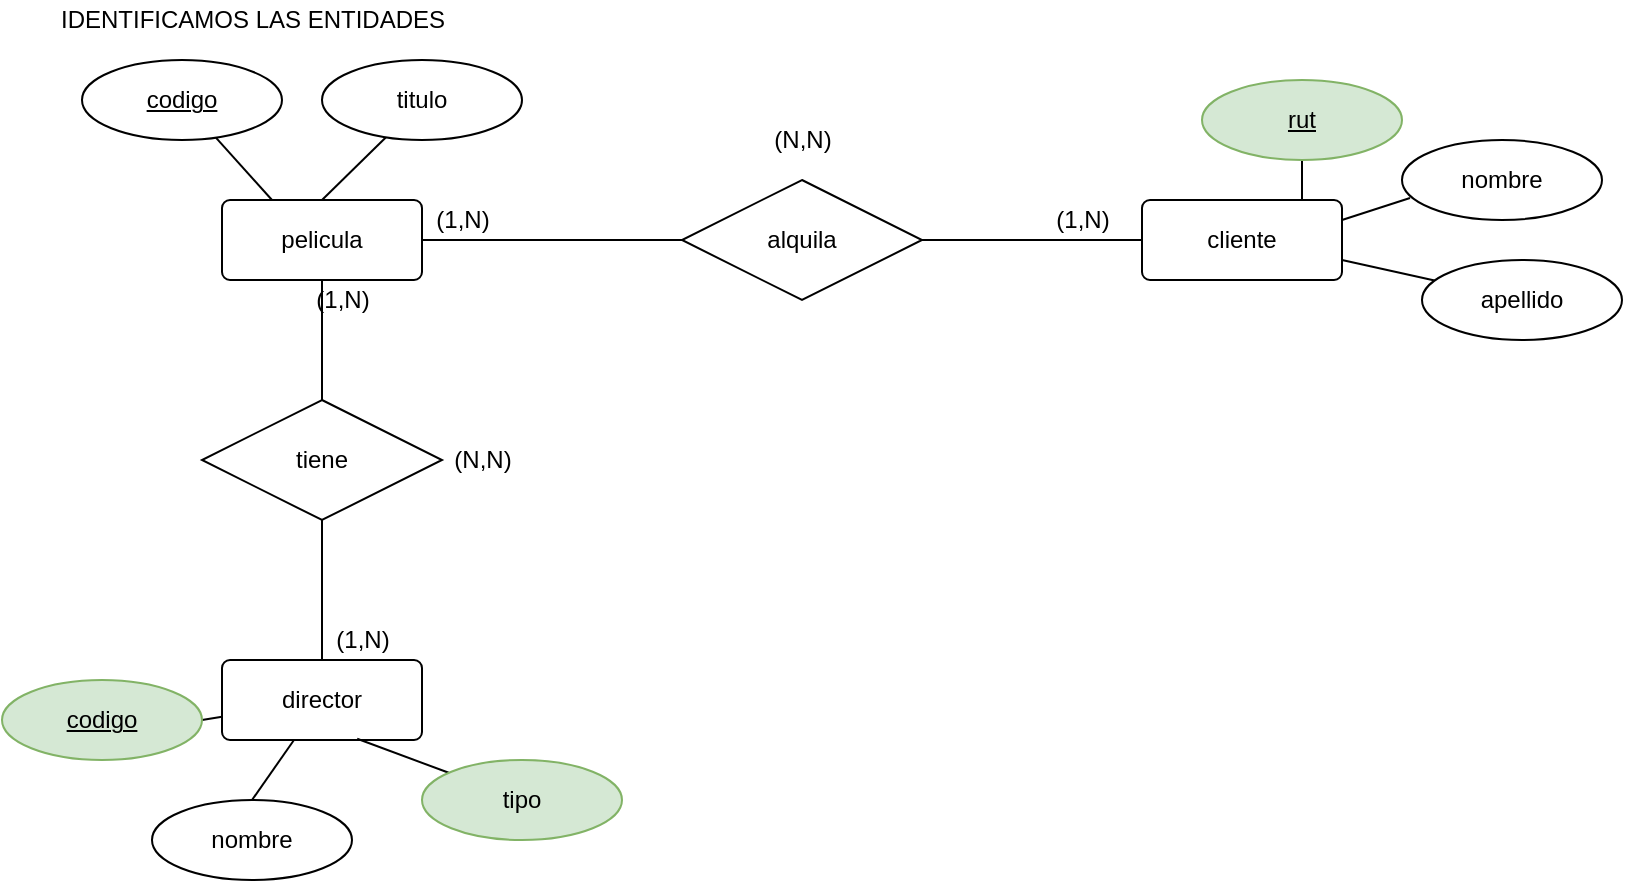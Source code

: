 <mxfile version="17.1.2" type="github" pages="2">
  <diagram id="R2lEEEUBdFMjLlhIrx00" name="modelo_conceptual">
    <mxGraphModel dx="1038" dy="571" grid="1" gridSize="10" guides="1" tooltips="1" connect="1" arrows="1" fold="1" page="1" pageScale="1" pageWidth="850" pageHeight="1100" math="0" shadow="0" extFonts="Permanent Marker^https://fonts.googleapis.com/css?family=Permanent+Marker">
      <root>
        <mxCell id="0" />
        <mxCell id="1" parent="0" />
        <mxCell id="bIqCgflmKZWKociStXAB-1" value="IDENTIFICAMOS LAS ENTIDADES" style="text;html=1;align=center;verticalAlign=middle;resizable=0;points=[];autosize=1;strokeColor=none;fillColor=none;" vertex="1" parent="1">
          <mxGeometry x="30" y="30" width="210" height="20" as="geometry" />
        </mxCell>
        <mxCell id="bIqCgflmKZWKociStXAB-18" style="edgeStyle=orthogonalEdgeStyle;rounded=0;orthogonalLoop=1;jettySize=auto;html=1;exitX=1;exitY=0.5;exitDx=0;exitDy=0;entryX=0;entryY=0.5;entryDx=0;entryDy=0;endArrow=none;endFill=0;" edge="1" parent="1" source="bIqCgflmKZWKociStXAB-2" target="bIqCgflmKZWKociStXAB-6">
          <mxGeometry relative="1" as="geometry" />
        </mxCell>
        <mxCell id="bIqCgflmKZWKociStXAB-20" style="edgeStyle=orthogonalEdgeStyle;rounded=0;orthogonalLoop=1;jettySize=auto;html=1;exitX=0.5;exitY=1;exitDx=0;exitDy=0;endArrow=none;endFill=0;" edge="1" parent="1" source="bIqCgflmKZWKociStXAB-2" target="bIqCgflmKZWKociStXAB-17">
          <mxGeometry relative="1" as="geometry" />
        </mxCell>
        <mxCell id="bIqCgflmKZWKociStXAB-25" style="edgeStyle=none;rounded=0;orthogonalLoop=1;jettySize=auto;html=1;exitX=0.25;exitY=0;exitDx=0;exitDy=0;endArrow=none;endFill=0;" edge="1" parent="1" source="bIqCgflmKZWKociStXAB-2" target="bIqCgflmKZWKociStXAB-11">
          <mxGeometry relative="1" as="geometry" />
        </mxCell>
        <mxCell id="bIqCgflmKZWKociStXAB-26" style="edgeStyle=none;rounded=0;orthogonalLoop=1;jettySize=auto;html=1;exitX=0.5;exitY=0;exitDx=0;exitDy=0;entryX=0.32;entryY=0.965;entryDx=0;entryDy=0;entryPerimeter=0;endArrow=none;endFill=0;" edge="1" parent="1" source="bIqCgflmKZWKociStXAB-2" target="bIqCgflmKZWKociStXAB-12">
          <mxGeometry relative="1" as="geometry" />
        </mxCell>
        <mxCell id="bIqCgflmKZWKociStXAB-2" value="pelicula" style="rounded=1;arcSize=10;whiteSpace=wrap;html=1;align=center;" vertex="1" parent="1">
          <mxGeometry x="120" y="130" width="100" height="40" as="geometry" />
        </mxCell>
        <mxCell id="bIqCgflmKZWKociStXAB-3" value="director" style="rounded=1;arcSize=10;whiteSpace=wrap;html=1;align=center;" vertex="1" parent="1">
          <mxGeometry x="120" y="360" width="100" height="40" as="geometry" />
        </mxCell>
        <mxCell id="bIqCgflmKZWKociStXAB-22" style="edgeStyle=orthogonalEdgeStyle;rounded=0;orthogonalLoop=1;jettySize=auto;html=1;exitX=0.75;exitY=0;exitDx=0;exitDy=0;entryX=0.5;entryY=1;entryDx=0;entryDy=0;endArrow=none;endFill=0;" edge="1" parent="1" source="bIqCgflmKZWKociStXAB-4" target="bIqCgflmKZWKociStXAB-10">
          <mxGeometry relative="1" as="geometry" />
        </mxCell>
        <mxCell id="bIqCgflmKZWKociStXAB-23" style="rounded=0;orthogonalLoop=1;jettySize=auto;html=1;exitX=1;exitY=0.25;exitDx=0;exitDy=0;entryX=0.04;entryY=0.725;entryDx=0;entryDy=0;entryPerimeter=0;endArrow=none;endFill=0;" edge="1" parent="1" source="bIqCgflmKZWKociStXAB-4" target="bIqCgflmKZWKociStXAB-7">
          <mxGeometry relative="1" as="geometry" />
        </mxCell>
        <mxCell id="bIqCgflmKZWKociStXAB-24" style="edgeStyle=none;rounded=0;orthogonalLoop=1;jettySize=auto;html=1;exitX=1;exitY=0.75;exitDx=0;exitDy=0;endArrow=none;endFill=0;" edge="1" parent="1" source="bIqCgflmKZWKociStXAB-4" target="bIqCgflmKZWKociStXAB-8">
          <mxGeometry relative="1" as="geometry" />
        </mxCell>
        <mxCell id="bIqCgflmKZWKociStXAB-4" value="cliente" style="rounded=1;arcSize=10;whiteSpace=wrap;html=1;align=center;" vertex="1" parent="1">
          <mxGeometry x="580" y="130" width="100" height="40" as="geometry" />
        </mxCell>
        <mxCell id="bIqCgflmKZWKociStXAB-19" style="edgeStyle=orthogonalEdgeStyle;rounded=0;orthogonalLoop=1;jettySize=auto;html=1;exitX=1;exitY=0.5;exitDx=0;exitDy=0;endArrow=none;endFill=0;" edge="1" parent="1" source="bIqCgflmKZWKociStXAB-6" target="bIqCgflmKZWKociStXAB-4">
          <mxGeometry relative="1" as="geometry" />
        </mxCell>
        <mxCell id="bIqCgflmKZWKociStXAB-6" value="alquila" style="shape=rhombus;perimeter=rhombusPerimeter;whiteSpace=wrap;html=1;align=center;" vertex="1" parent="1">
          <mxGeometry x="350" y="120" width="120" height="60" as="geometry" />
        </mxCell>
        <mxCell id="bIqCgflmKZWKociStXAB-7" value="nombre" style="ellipse;whiteSpace=wrap;html=1;align=center;" vertex="1" parent="1">
          <mxGeometry x="710" y="100" width="100" height="40" as="geometry" />
        </mxCell>
        <mxCell id="bIqCgflmKZWKociStXAB-8" value="apellido" style="ellipse;whiteSpace=wrap;html=1;align=center;" vertex="1" parent="1">
          <mxGeometry x="720" y="160" width="100" height="40" as="geometry" />
        </mxCell>
        <mxCell id="bIqCgflmKZWKociStXAB-10" value="rut" style="ellipse;whiteSpace=wrap;html=1;align=center;fontStyle=4;fillColor=#d5e8d4;strokeColor=#82b366;" vertex="1" parent="1">
          <mxGeometry x="610" y="70" width="100" height="40" as="geometry" />
        </mxCell>
        <mxCell id="bIqCgflmKZWKociStXAB-11" value="codigo" style="ellipse;whiteSpace=wrap;html=1;align=center;fontStyle=4;" vertex="1" parent="1">
          <mxGeometry x="50" y="60" width="100" height="40" as="geometry" />
        </mxCell>
        <mxCell id="bIqCgflmKZWKociStXAB-12" value="titulo" style="ellipse;whiteSpace=wrap;html=1;align=center;" vertex="1" parent="1">
          <mxGeometry x="170" y="60" width="100" height="40" as="geometry" />
        </mxCell>
        <mxCell id="bIqCgflmKZWKociStXAB-33" style="edgeStyle=none;rounded=0;orthogonalLoop=1;jettySize=auto;html=1;exitX=0.5;exitY=0;exitDx=0;exitDy=0;endArrow=none;endFill=0;" edge="1" parent="1" source="bIqCgflmKZWKociStXAB-13" target="bIqCgflmKZWKociStXAB-3">
          <mxGeometry relative="1" as="geometry" />
        </mxCell>
        <mxCell id="bIqCgflmKZWKociStXAB-13" value="nombre" style="ellipse;whiteSpace=wrap;html=1;align=center;" vertex="1" parent="1">
          <mxGeometry x="85" y="430" width="100" height="40" as="geometry" />
        </mxCell>
        <mxCell id="bIqCgflmKZWKociStXAB-34" style="edgeStyle=none;rounded=0;orthogonalLoop=1;jettySize=auto;html=1;entryX=0.676;entryY=0.985;entryDx=0;entryDy=0;entryPerimeter=0;endArrow=none;endFill=0;" edge="1" parent="1" source="bIqCgflmKZWKociStXAB-15" target="bIqCgflmKZWKociStXAB-3">
          <mxGeometry relative="1" as="geometry" />
        </mxCell>
        <mxCell id="bIqCgflmKZWKociStXAB-15" value="tipo" style="ellipse;whiteSpace=wrap;html=1;align=center;fillColor=#d5e8d4;strokeColor=#82b366;" vertex="1" parent="1">
          <mxGeometry x="220" y="410" width="100" height="40" as="geometry" />
        </mxCell>
        <mxCell id="bIqCgflmKZWKociStXAB-35" style="edgeStyle=none;rounded=0;orthogonalLoop=1;jettySize=auto;html=1;exitX=1;exitY=0.5;exitDx=0;exitDy=0;endArrow=none;endFill=0;" edge="1" parent="1" source="bIqCgflmKZWKociStXAB-16" target="bIqCgflmKZWKociStXAB-3">
          <mxGeometry relative="1" as="geometry" />
        </mxCell>
        <mxCell id="bIqCgflmKZWKociStXAB-16" value="codigo" style="ellipse;whiteSpace=wrap;html=1;align=center;fontStyle=4;fillColor=#d5e8d4;strokeColor=#82b366;" vertex="1" parent="1">
          <mxGeometry x="10" y="370" width="100" height="40" as="geometry" />
        </mxCell>
        <mxCell id="bIqCgflmKZWKociStXAB-21" style="edgeStyle=orthogonalEdgeStyle;rounded=0;orthogonalLoop=1;jettySize=auto;html=1;exitX=0.5;exitY=1;exitDx=0;exitDy=0;entryX=0.5;entryY=0;entryDx=0;entryDy=0;endArrow=none;endFill=0;" edge="1" parent="1" source="bIqCgflmKZWKociStXAB-17" target="bIqCgflmKZWKociStXAB-3">
          <mxGeometry relative="1" as="geometry" />
        </mxCell>
        <mxCell id="bIqCgflmKZWKociStXAB-17" value="tiene" style="shape=rhombus;perimeter=rhombusPerimeter;whiteSpace=wrap;html=1;align=center;" vertex="1" parent="1">
          <mxGeometry x="110" y="230" width="120" height="60" as="geometry" />
        </mxCell>
        <mxCell id="bIqCgflmKZWKociStXAB-27" value="(1,N)" style="text;html=1;align=center;verticalAlign=middle;resizable=0;points=[];autosize=1;strokeColor=none;fillColor=none;" vertex="1" parent="1">
          <mxGeometry x="220" y="130" width="40" height="20" as="geometry" />
        </mxCell>
        <mxCell id="bIqCgflmKZWKociStXAB-28" value="(1,N)" style="text;html=1;align=center;verticalAlign=middle;resizable=0;points=[];autosize=1;strokeColor=none;fillColor=none;" vertex="1" parent="1">
          <mxGeometry x="530" y="130" width="40" height="20" as="geometry" />
        </mxCell>
        <mxCell id="bIqCgflmKZWKociStXAB-29" value="(N,N)" style="text;html=1;align=center;verticalAlign=middle;resizable=0;points=[];autosize=1;strokeColor=none;fillColor=none;" vertex="1" parent="1">
          <mxGeometry x="390" y="90" width="40" height="20" as="geometry" />
        </mxCell>
        <mxCell id="bIqCgflmKZWKociStXAB-30" value="(1,N)" style="text;html=1;align=center;verticalAlign=middle;resizable=0;points=[];autosize=1;strokeColor=none;fillColor=none;" vertex="1" parent="1">
          <mxGeometry x="160" y="170" width="40" height="20" as="geometry" />
        </mxCell>
        <mxCell id="bIqCgflmKZWKociStXAB-31" value="(1,N)" style="text;html=1;align=center;verticalAlign=middle;resizable=0;points=[];autosize=1;strokeColor=none;fillColor=none;" vertex="1" parent="1">
          <mxGeometry x="170" y="340" width="40" height="20" as="geometry" />
        </mxCell>
        <mxCell id="bIqCgflmKZWKociStXAB-32" value="(N,N)" style="text;html=1;align=center;verticalAlign=middle;resizable=0;points=[];autosize=1;strokeColor=none;fillColor=none;" vertex="1" parent="1">
          <mxGeometry x="230" y="250" width="40" height="20" as="geometry" />
        </mxCell>
      </root>
    </mxGraphModel>
  </diagram>
  <diagram id="vWOu0EK1ln1OtNl61qGr" name="Formas Normales">
    <mxGraphModel dx="1038" dy="571" grid="1" gridSize="10" guides="1" tooltips="1" connect="1" arrows="1" fold="1" page="1" pageScale="1" pageWidth="827" pageHeight="1169" math="0" shadow="0">
      <root>
        <mxCell id="qJ6Q8f8aIQQcrJBm6q3Y-0" />
        <mxCell id="qJ6Q8f8aIQQcrJBm6q3Y-1" parent="qJ6Q8f8aIQQcrJBm6q3Y-0" />
        <mxCell id="lsqTmW4je_5kyuLsL4_f-0" value="&lt;font color=&quot;#ff3333&quot;&gt;Convertimos a 1 FN&lt;/font&gt;" style="text;html=1;align=center;verticalAlign=middle;resizable=0;points=[];autosize=1;strokeColor=none;fillColor=none;" vertex="1" parent="qJ6Q8f8aIQQcrJBm6q3Y-1">
          <mxGeometry x="20" y="30" width="120" height="20" as="geometry" />
        </mxCell>
        <mxCell id="lsqTmW4je_5kyuLsL4_f-1" value="-cada campo debe ser dato atomico" style="text;html=1;align=center;verticalAlign=middle;resizable=0;points=[];autosize=1;strokeColor=none;fillColor=none;" vertex="1" parent="qJ6Q8f8aIQQcrJBm6q3Y-1">
          <mxGeometry x="20" y="50" width="210" height="20" as="geometry" />
        </mxCell>
        <mxCell id="lsqTmW4je_5kyuLsL4_f-3" value="-no puede haber grupos repetitivos" style="text;html=1;align=center;verticalAlign=middle;resizable=0;points=[];autosize=1;strokeColor=none;fillColor=none;" vertex="1" parent="qJ6Q8f8aIQQcrJBm6q3Y-1">
          <mxGeometry x="30" y="70" width="200" height="20" as="geometry" />
        </mxCell>
        <mxCell id="lsqTmW4je_5kyuLsL4_f-5" value="pelicula" style="swimlane;fontStyle=0;childLayout=stackLayout;horizontal=1;startSize=26;horizontalStack=0;resizeParent=1;resizeParentMax=0;resizeLast=0;collapsible=1;marginBottom=0;align=center;fontSize=14;" vertex="1" parent="qJ6Q8f8aIQQcrJBm6q3Y-1">
          <mxGeometry x="50" y="910" width="160" height="116" as="geometry" />
        </mxCell>
        <mxCell id="lsqTmW4je_5kyuLsL4_f-6" value="codigo [PK]" style="text;strokeColor=none;fillColor=none;spacingLeft=4;spacingRight=4;overflow=hidden;rotatable=0;points=[[0,0.5],[1,0.5]];portConstraint=eastwest;fontSize=12;" vertex="1" parent="lsqTmW4je_5kyuLsL4_f-5">
          <mxGeometry y="26" width="160" height="30" as="geometry" />
        </mxCell>
        <mxCell id="lsqTmW4je_5kyuLsL4_f-7" value="titulo" style="text;strokeColor=none;fillColor=none;spacingLeft=4;spacingRight=4;overflow=hidden;rotatable=0;points=[[0,0.5],[1,0.5]];portConstraint=eastwest;fontSize=12;" vertex="1" parent="lsqTmW4je_5kyuLsL4_f-5">
          <mxGeometry y="56" width="160" height="30" as="geometry" />
        </mxCell>
        <mxCell id="5nY5JlXyZEp_Siug5gYf-34" value="año" style="text;strokeColor=none;fillColor=none;spacingLeft=4;spacingRight=4;overflow=hidden;rotatable=0;points=[[0,0.5],[1,0.5]];portConstraint=eastwest;fontSize=12;" vertex="1" parent="lsqTmW4je_5kyuLsL4_f-5">
          <mxGeometry y="86" width="160" height="30" as="geometry" />
        </mxCell>
        <mxCell id="BXTQf5H6NHp6_y1bCpDN-8" style="edgeStyle=none;rounded=0;orthogonalLoop=1;jettySize=auto;html=1;exitX=0.5;exitY=0;exitDx=0;exitDy=0;entryX=0.5;entryY=1;entryDx=0;entryDy=0;endArrow=none;endFill=0;" edge="1" parent="qJ6Q8f8aIQQcrJBm6q3Y-1" source="BXTQf5H6NHp6_y1bCpDN-0" target="BXTQf5H6NHp6_y1bCpDN-5">
          <mxGeometry relative="1" as="geometry" />
        </mxCell>
        <mxCell id="BXTQf5H6NHp6_y1bCpDN-0" value="director" style="swimlane;fontStyle=0;childLayout=stackLayout;horizontal=1;startSize=26;horizontalStack=0;resizeParent=1;resizeParentMax=0;resizeLast=0;collapsible=1;marginBottom=0;align=center;fontSize=14;" vertex="1" parent="qJ6Q8f8aIQQcrJBm6q3Y-1">
          <mxGeometry x="49" y="1270" width="160" height="146" as="geometry" />
        </mxCell>
        <mxCell id="BXTQf5H6NHp6_y1bCpDN-1" value="id [PK]" style="text;strokeColor=none;fillColor=none;spacingLeft=4;spacingRight=4;overflow=hidden;rotatable=0;points=[[0,0.5],[1,0.5]];portConstraint=eastwest;fontSize=12;" vertex="1" parent="BXTQf5H6NHp6_y1bCpDN-0">
          <mxGeometry y="26" width="160" height="30" as="geometry" />
        </mxCell>
        <mxCell id="BXTQf5H6NHp6_y1bCpDN-2" value="nombre" style="text;strokeColor=none;fillColor=none;spacingLeft=4;spacingRight=4;overflow=hidden;rotatable=0;points=[[0,0.5],[1,0.5]];portConstraint=eastwest;fontSize=12;" vertex="1" parent="BXTQf5H6NHp6_y1bCpDN-0">
          <mxGeometry y="56" width="160" height="30" as="geometry" />
        </mxCell>
        <mxCell id="BXTQf5H6NHp6_y1bCpDN-3" value="apellido" style="text;strokeColor=none;fillColor=none;spacingLeft=4;spacingRight=4;overflow=hidden;rotatable=0;points=[[0,0.5],[1,0.5]];portConstraint=eastwest;fontSize=12;" vertex="1" parent="BXTQf5H6NHp6_y1bCpDN-0">
          <mxGeometry y="86" width="160" height="30" as="geometry" />
        </mxCell>
        <mxCell id="BXTQf5H6NHp6_y1bCpDN-4" value="tipo" style="text;strokeColor=none;fillColor=none;spacingLeft=4;spacingRight=4;overflow=hidden;rotatable=0;points=[[0,0.5],[1,0.5]];portConstraint=eastwest;fontSize=12;" vertex="1" parent="BXTQf5H6NHp6_y1bCpDN-0">
          <mxGeometry y="116" width="160" height="30" as="geometry" />
        </mxCell>
        <mxCell id="BXTQf5H6NHp6_y1bCpDN-9" style="edgeStyle=none;rounded=0;orthogonalLoop=1;jettySize=auto;html=1;exitX=0.5;exitY=0;exitDx=0;exitDy=0;endArrow=none;endFill=0;" edge="1" parent="qJ6Q8f8aIQQcrJBm6q3Y-1" source="BXTQf5H6NHp6_y1bCpDN-5" target="lsqTmW4je_5kyuLsL4_f-5">
          <mxGeometry relative="1" as="geometry" />
        </mxCell>
        <mxCell id="BXTQf5H6NHp6_y1bCpDN-5" value="director_pelicula" style="swimlane;fontStyle=0;childLayout=stackLayout;horizontal=1;startSize=26;horizontalStack=0;resizeParent=1;resizeParentMax=0;resizeLast=0;collapsible=1;marginBottom=0;align=center;fontSize=14;" vertex="1" parent="qJ6Q8f8aIQQcrJBm6q3Y-1">
          <mxGeometry x="49" y="1113" width="160" height="86" as="geometry" />
        </mxCell>
        <mxCell id="BXTQf5H6NHp6_y1bCpDN-6" value="codigo_pelicula [FK]" style="text;strokeColor=none;fillColor=none;spacingLeft=4;spacingRight=4;overflow=hidden;rotatable=0;points=[[0,0.5],[1,0.5]];portConstraint=eastwest;fontSize=12;" vertex="1" parent="BXTQf5H6NHp6_y1bCpDN-5">
          <mxGeometry y="26" width="160" height="30" as="geometry" />
        </mxCell>
        <mxCell id="BXTQf5H6NHp6_y1bCpDN-7" value="id_director [FK]" style="text;strokeColor=none;fillColor=none;spacingLeft=4;spacingRight=4;overflow=hidden;rotatable=0;points=[[0,0.5],[1,0.5]];portConstraint=eastwest;fontSize=12;" vertex="1" parent="BXTQf5H6NHp6_y1bCpDN-5">
          <mxGeometry y="56" width="160" height="30" as="geometry" />
        </mxCell>
        <mxCell id="em_-xj3g93PJMIYOreDj-0" value="cliente" style="swimlane;fontStyle=0;childLayout=stackLayout;horizontal=1;startSize=26;horizontalStack=0;resizeParent=1;resizeParentMax=0;resizeLast=0;collapsible=1;marginBottom=0;align=center;fontSize=14;" vertex="1" parent="qJ6Q8f8aIQQcrJBm6q3Y-1">
          <mxGeometry x="620" y="885" width="160" height="146" as="geometry" />
        </mxCell>
        <mxCell id="em_-xj3g93PJMIYOreDj-1" value="id [PK]" style="text;strokeColor=none;fillColor=none;spacingLeft=4;spacingRight=4;overflow=hidden;rotatable=0;points=[[0,0.5],[1,0.5]];portConstraint=eastwest;fontSize=12;" vertex="1" parent="em_-xj3g93PJMIYOreDj-0">
          <mxGeometry y="26" width="160" height="30" as="geometry" />
        </mxCell>
        <mxCell id="em_-xj3g93PJMIYOreDj-2" value="nombre" style="text;strokeColor=none;fillColor=none;spacingLeft=4;spacingRight=4;overflow=hidden;rotatable=0;points=[[0,0.5],[1,0.5]];portConstraint=eastwest;fontSize=12;" vertex="1" parent="em_-xj3g93PJMIYOreDj-0">
          <mxGeometry y="56" width="160" height="30" as="geometry" />
        </mxCell>
        <mxCell id="em_-xj3g93PJMIYOreDj-3" value="ap_paterno" style="text;strokeColor=none;fillColor=none;spacingLeft=4;spacingRight=4;overflow=hidden;rotatable=0;points=[[0,0.5],[1,0.5]];portConstraint=eastwest;fontSize=12;" vertex="1" parent="em_-xj3g93PJMIYOreDj-0">
          <mxGeometry y="86" width="160" height="30" as="geometry" />
        </mxCell>
        <mxCell id="em_-xj3g93PJMIYOreDj-4" value="ap_materno" style="text;strokeColor=none;fillColor=none;spacingLeft=4;spacingRight=4;overflow=hidden;rotatable=0;points=[[0,0.5],[1,0.5]];portConstraint=eastwest;fontSize=12;" vertex="1" parent="em_-xj3g93PJMIYOreDj-0">
          <mxGeometry y="116" width="160" height="30" as="geometry" />
        </mxCell>
        <mxCell id="em_-xj3g93PJMIYOreDj-5" value="pelicula_cliente" style="swimlane;fontStyle=0;childLayout=stackLayout;horizontal=1;startSize=26;horizontalStack=0;resizeParent=1;resizeParentMax=0;resizeLast=0;collapsible=1;marginBottom=0;align=center;fontSize=14;" vertex="1" parent="qJ6Q8f8aIQQcrJBm6q3Y-1">
          <mxGeometry x="334" y="890" width="160" height="176" as="geometry" />
        </mxCell>
        <mxCell id="em_-xj3g93PJMIYOreDj-6" value="codigo_pelicula [FK]" style="text;strokeColor=none;fillColor=none;spacingLeft=4;spacingRight=4;overflow=hidden;rotatable=0;points=[[0,0.5],[1,0.5]];portConstraint=eastwest;fontSize=12;" vertex="1" parent="em_-xj3g93PJMIYOreDj-5">
          <mxGeometry y="26" width="160" height="30" as="geometry" />
        </mxCell>
        <mxCell id="em_-xj3g93PJMIYOreDj-7" value="id_cliente [FK]" style="text;strokeColor=none;fillColor=none;spacingLeft=4;spacingRight=4;overflow=hidden;rotatable=0;points=[[0,0.5],[1,0.5]];portConstraint=eastwest;fontSize=12;" vertex="1" parent="em_-xj3g93PJMIYOreDj-5">
          <mxGeometry y="56" width="160" height="30" as="geometry" />
        </mxCell>
        <mxCell id="5nY5JlXyZEp_Siug5gYf-35" value="fecha_alquiler" style="text;strokeColor=none;fillColor=none;spacingLeft=4;spacingRight=4;overflow=hidden;rotatable=0;points=[[0,0.5],[1,0.5]];portConstraint=eastwest;fontSize=12;" vertex="1" parent="em_-xj3g93PJMIYOreDj-5">
          <mxGeometry y="86" width="160" height="30" as="geometry" />
        </mxCell>
        <mxCell id="5nY5JlXyZEp_Siug5gYf-6" value="fecha_alquiler" style="text;strokeColor=none;fillColor=none;spacingLeft=4;spacingRight=4;overflow=hidden;rotatable=0;points=[[0,0.5],[1,0.5]];portConstraint=eastwest;fontSize=12;" vertex="1" parent="em_-xj3g93PJMIYOreDj-5">
          <mxGeometry y="116" width="160" height="30" as="geometry" />
        </mxCell>
        <mxCell id="5nY5JlXyZEp_Siug5gYf-8" value="fecha_devolucion" style="text;strokeColor=none;fillColor=none;spacingLeft=4;spacingRight=4;overflow=hidden;rotatable=0;points=[[0,0.5],[1,0.5]];portConstraint=eastwest;fontSize=12;" vertex="1" parent="em_-xj3g93PJMIYOreDj-5">
          <mxGeometry y="146" width="160" height="30" as="geometry" />
        </mxCell>
        <mxCell id="5nY5JlXyZEp_Siug5gYf-9" style="edgeStyle=none;rounded=0;orthogonalLoop=1;jettySize=auto;html=1;endArrow=none;endFill=0;" edge="1" parent="qJ6Q8f8aIQQcrJBm6q3Y-1" source="lsqTmW4je_5kyuLsL4_f-5" target="em_-xj3g93PJMIYOreDj-5">
          <mxGeometry relative="1" as="geometry" />
        </mxCell>
        <mxCell id="5nY5JlXyZEp_Siug5gYf-10" style="edgeStyle=none;rounded=0;orthogonalLoop=1;jettySize=auto;html=1;exitX=1;exitY=0.5;exitDx=0;exitDy=0;endArrow=none;endFill=0;" edge="1" parent="qJ6Q8f8aIQQcrJBm6q3Y-1" source="em_-xj3g93PJMIYOreDj-7" target="em_-xj3g93PJMIYOreDj-0">
          <mxGeometry relative="1" as="geometry">
            <mxPoint x="599" y="1015.059" as="targetPoint" />
          </mxGeometry>
        </mxCell>
        <mxCell id="5nY5JlXyZEp_Siug5gYf-11" value="1" style="text;html=1;align=center;verticalAlign=middle;resizable=0;points=[];autosize=1;strokeColor=none;fillColor=none;" vertex="1" parent="qJ6Q8f8aIQQcrJBm6q3Y-1">
          <mxGeometry x="210" y="943" width="20" height="20" as="geometry" />
        </mxCell>
        <mxCell id="5nY5JlXyZEp_Siug5gYf-12" value="*" style="text;html=1;align=center;verticalAlign=middle;resizable=0;points=[];autosize=1;strokeColor=none;fillColor=none;" vertex="1" parent="qJ6Q8f8aIQQcrJBm6q3Y-1">
          <mxGeometry x="310" y="948" width="20" height="20" as="geometry" />
        </mxCell>
        <mxCell id="5nY5JlXyZEp_Siug5gYf-13" value="1" style="text;html=1;align=center;verticalAlign=middle;resizable=0;points=[];autosize=1;strokeColor=none;fillColor=none;" vertex="1" parent="qJ6Q8f8aIQQcrJBm6q3Y-1">
          <mxGeometry x="600" y="940" width="20" height="20" as="geometry" />
        </mxCell>
        <mxCell id="5nY5JlXyZEp_Siug5gYf-14" value="*" style="text;html=1;align=center;verticalAlign=middle;resizable=0;points=[];autosize=1;strokeColor=none;fillColor=none;" vertex="1" parent="qJ6Q8f8aIQQcrJBm6q3Y-1">
          <mxGeometry x="494" y="943" width="20" height="20" as="geometry" />
        </mxCell>
        <mxCell id="5nY5JlXyZEp_Siug5gYf-15" value="1" style="text;html=1;align=center;verticalAlign=middle;resizable=0;points=[];autosize=1;strokeColor=none;fillColor=none;" vertex="1" parent="qJ6Q8f8aIQQcrJBm6q3Y-1">
          <mxGeometry x="135" y="1041" width="20" height="20" as="geometry" />
        </mxCell>
        <mxCell id="5nY5JlXyZEp_Siug5gYf-16" value="*" style="text;html=1;align=center;verticalAlign=middle;resizable=0;points=[];autosize=1;strokeColor=none;fillColor=none;" vertex="1" parent="qJ6Q8f8aIQQcrJBm6q3Y-1">
          <mxGeometry x="129" y="1093" width="20" height="20" as="geometry" />
        </mxCell>
        <mxCell id="5nY5JlXyZEp_Siug5gYf-17" value="1" style="text;html=1;align=center;verticalAlign=middle;resizable=0;points=[];autosize=1;strokeColor=none;fillColor=none;" vertex="1" parent="qJ6Q8f8aIQQcrJBm6q3Y-1">
          <mxGeometry x="129" y="1240" width="20" height="20" as="geometry" />
        </mxCell>
        <mxCell id="5nY5JlXyZEp_Siug5gYf-19" value="*" style="text;html=1;align=center;verticalAlign=middle;resizable=0;points=[];autosize=1;strokeColor=none;fillColor=none;" vertex="1" parent="qJ6Q8f8aIQQcrJBm6q3Y-1">
          <mxGeometry x="135" y="1210" width="20" height="20" as="geometry" />
        </mxCell>
        <mxCell id="5nY5JlXyZEp_Siug5gYf-21" value="&lt;b&gt;detalle_alquiler&lt;/b&gt;( codigo_pelicula, {titulo}, {director}, año, {cliente}, fecha_devolucion)" style="text;html=1;align=center;verticalAlign=middle;resizable=0;points=[];autosize=1;strokeColor=none;fillColor=none;" vertex="1" parent="qJ6Q8f8aIQQcrJBm6q3Y-1">
          <mxGeometry x="55" y="110" width="470" height="20" as="geometry" />
        </mxCell>
        <mxCell id="5nY5JlXyZEp_Siug5gYf-22" value="&lt;b&gt;pelicula &lt;/b&gt;(codigo,titulo,id_director,año)" style="text;html=1;align=center;verticalAlign=middle;resizable=0;points=[];autosize=1;strokeColor=none;fillColor=none;" vertex="1" parent="qJ6Q8f8aIQQcrJBm6q3Y-1">
          <mxGeometry x="105" y="190" width="220" height="20" as="geometry" />
        </mxCell>
        <mxCell id="5nY5JlXyZEp_Siug5gYf-24" value="&lt;b&gt;cliente &lt;/b&gt;(nombre)" style="text;html=1;align=center;verticalAlign=middle;resizable=0;points=[];autosize=1;strokeColor=none;fillColor=none;" vertex="1" parent="qJ6Q8f8aIQQcrJBm6q3Y-1">
          <mxGeometry x="110" y="210" width="110" height="20" as="geometry" />
        </mxCell>
        <mxCell id="5nY5JlXyZEp_Siug5gYf-25" value="&lt;b&gt;detalle_alquiler&lt;/b&gt;( codigo_pelicula, id_cliente, fecha_devolucion)" style="text;html=1;align=center;verticalAlign=middle;resizable=0;points=[];autosize=1;strokeColor=none;fillColor=none;" vertex="1" parent="qJ6Q8f8aIQQcrJBm6q3Y-1">
          <mxGeometry x="115" y="170" width="350" height="20" as="geometry" />
        </mxCell>
        <mxCell id="5nY5JlXyZEp_Siug5gYf-27" value="&lt;font color=&quot;#00cc00&quot;&gt;creamos nuevas tablas con los grupos repetitivos&lt;/font&gt;" style="text;html=1;align=center;verticalAlign=middle;resizable=0;points=[];autosize=1;strokeColor=none;fillColor=none;" vertex="1" parent="qJ6Q8f8aIQQcrJBm6q3Y-1">
          <mxGeometry x="90" y="140" width="280" height="20" as="geometry" />
        </mxCell>
        <mxCell id="5nY5JlXyZEp_Siug5gYf-28" value="&lt;b&gt;director&lt;/b&gt;(nombre)" style="text;html=1;align=center;verticalAlign=middle;resizable=0;points=[];autosize=1;strokeColor=none;fillColor=none;" vertex="1" parent="qJ6Q8f8aIQQcrJBm6q3Y-1">
          <mxGeometry x="110" y="230" width="110" height="20" as="geometry" />
        </mxCell>
        <mxCell id="5nY5JlXyZEp_Siug5gYf-29" value="&lt;font color=&quot;#00cc00&quot;&gt;hacemos que los campos contengan datos atómicos y que cada tabla tenga un id único&lt;/font&gt;" style="text;html=1;align=center;verticalAlign=middle;resizable=0;points=[];autosize=1;strokeColor=none;fillColor=none;" vertex="1" parent="qJ6Q8f8aIQQcrJBm6q3Y-1">
          <mxGeometry x="90" y="260" width="480" height="20" as="geometry" />
        </mxCell>
        <mxCell id="5nY5JlXyZEp_Siug5gYf-30" value="&lt;b&gt;pelicula &lt;/b&gt;(codigo,titulo,id_director,año)" style="text;html=1;align=center;verticalAlign=middle;resizable=0;points=[];autosize=1;strokeColor=none;fillColor=none;" vertex="1" parent="qJ6Q8f8aIQQcrJBm6q3Y-1">
          <mxGeometry x="110" y="320" width="220" height="20" as="geometry" />
        </mxCell>
        <mxCell id="5nY5JlXyZEp_Siug5gYf-31" value="&lt;b&gt;cliente &lt;/b&gt;(id,nombre,ap_paterno,ap_materno)" style="text;html=1;align=center;verticalAlign=middle;resizable=0;points=[];autosize=1;strokeColor=none;fillColor=none;" vertex="1" parent="qJ6Q8f8aIQQcrJBm6q3Y-1">
          <mxGeometry x="110" y="340" width="250" height="20" as="geometry" />
        </mxCell>
        <mxCell id="5nY5JlXyZEp_Siug5gYf-32" value="&lt;b&gt;detalle_alquiler&lt;/b&gt;( codigo_pelicula, id_cliente, fecha_alquiler,fecha_devolucion)" style="text;html=1;align=center;verticalAlign=middle;resizable=0;points=[];autosize=1;strokeColor=none;fillColor=none;" vertex="1" parent="qJ6Q8f8aIQQcrJBm6q3Y-1">
          <mxGeometry x="115" y="300" width="430" height="20" as="geometry" />
        </mxCell>
        <mxCell id="5nY5JlXyZEp_Siug5gYf-33" value="&lt;b&gt;director&lt;/b&gt;(id,nombre,tipo)" style="text;html=1;align=center;verticalAlign=middle;resizable=0;points=[];autosize=1;strokeColor=none;fillColor=none;" vertex="1" parent="qJ6Q8f8aIQQcrJBm6q3Y-1">
          <mxGeometry x="115" y="360" width="140" height="20" as="geometry" />
        </mxCell>
        <mxCell id="5nY5JlXyZEp_Siug5gYf-36" value="&lt;font color=&quot;#ff3333&quot;&gt;Convertimos a 2 FN&lt;/font&gt;" style="text;html=1;align=center;verticalAlign=middle;resizable=0;points=[];autosize=1;strokeColor=none;fillColor=none;" vertex="1" parent="qJ6Q8f8aIQQcrJBm6q3Y-1">
          <mxGeometry x="25" y="400" width="120" height="20" as="geometry" />
        </mxCell>
        <mxCell id="5nY5JlXyZEp_Siug5gYf-37" value="-cada atributo&amp;nbsp; debe depender&amp;nbsp; de la clave primaria" style="text;html=1;align=center;verticalAlign=middle;resizable=0;points=[];autosize=1;strokeColor=none;fillColor=none;" vertex="1" parent="qJ6Q8f8aIQQcrJBm6q3Y-1">
          <mxGeometry x="55" y="450" width="290" height="20" as="geometry" />
        </mxCell>
        <mxCell id="5nY5JlXyZEp_Siug5gYf-39" value="-debe estar en la 1 FN" style="text;html=1;align=center;verticalAlign=middle;resizable=0;points=[];autosize=1;strokeColor=none;fillColor=none;" vertex="1" parent="qJ6Q8f8aIQQcrJBm6q3Y-1">
          <mxGeometry x="60" y="430" width="130" height="20" as="geometry" />
        </mxCell>
        <mxCell id="5nY5JlXyZEp_Siug5gYf-40" value="&lt;b&gt;pelicula &lt;/b&gt;(codigo,titulo,año)" style="text;html=1;align=center;verticalAlign=middle;resizable=0;points=[];autosize=1;strokeColor=none;fillColor=none;" vertex="1" parent="qJ6Q8f8aIQQcrJBm6q3Y-1">
          <mxGeometry x="120" y="500" width="160" height="20" as="geometry" />
        </mxCell>
        <mxCell id="5nY5JlXyZEp_Siug5gYf-41" value="&lt;b&gt;cliente &lt;/b&gt;(id,nombre,ap_paterno,ap_materno)" style="text;html=1;align=center;verticalAlign=middle;resizable=0;points=[];autosize=1;strokeColor=none;fillColor=none;" vertex="1" parent="qJ6Q8f8aIQQcrJBm6q3Y-1">
          <mxGeometry x="115" y="520" width="250" height="20" as="geometry" />
        </mxCell>
        <mxCell id="5nY5JlXyZEp_Siug5gYf-42" value="&lt;b&gt;detalle_alquiler&lt;/b&gt;( codigo_pelicula, id_cliente, fecha_alquiler,fecha_devolucion)" style="text;html=1;align=center;verticalAlign=middle;resizable=0;points=[];autosize=1;strokeColor=none;fillColor=none;" vertex="1" parent="qJ6Q8f8aIQQcrJBm6q3Y-1">
          <mxGeometry x="120" y="480" width="430" height="20" as="geometry" />
        </mxCell>
        <mxCell id="5nY5JlXyZEp_Siug5gYf-43" value="&lt;b&gt;director&lt;/b&gt;(id,nombre,tipo)" style="text;html=1;align=center;verticalAlign=middle;resizable=0;points=[];autosize=1;strokeColor=none;fillColor=none;" vertex="1" parent="qJ6Q8f8aIQQcrJBm6q3Y-1">
          <mxGeometry x="120" y="540" width="140" height="20" as="geometry" />
        </mxCell>
        <mxCell id="5nY5JlXyZEp_Siug5gYf-44" value="&lt;font color=&quot;#3333ff&quot;&gt;&lt;b&gt;pelicula_director&amp;nbsp;&lt;/b&gt;(codigo_pelicula,id_director)&lt;/font&gt;" style="text;html=1;align=center;verticalAlign=middle;resizable=0;points=[];autosize=1;strokeColor=none;fillColor=none;" vertex="1" parent="qJ6Q8f8aIQQcrJBm6q3Y-1">
          <mxGeometry x="115" y="560" width="270" height="20" as="geometry" />
        </mxCell>
        <mxCell id="5nY5JlXyZEp_Siug5gYf-45" value="&lt;font color=&quot;#ff3333&quot;&gt;Convertimos a 3 FN&lt;/font&gt;" style="text;html=1;align=center;verticalAlign=middle;resizable=0;points=[];autosize=1;strokeColor=none;fillColor=none;" vertex="1" parent="qJ6Q8f8aIQQcrJBm6q3Y-1">
          <mxGeometry x="35" y="620" width="120" height="20" as="geometry" />
        </mxCell>
        <mxCell id="5nY5JlXyZEp_Siug5gYf-46" value="-toda entidad debe depender directamente de la clave primaria (no debe haber dependencias transitivas)" style="text;html=1;align=center;verticalAlign=middle;resizable=0;points=[];autosize=1;strokeColor=none;fillColor=none;" vertex="1" parent="qJ6Q8f8aIQQcrJBm6q3Y-1">
          <mxGeometry x="100" y="670" width="570" height="20" as="geometry" />
        </mxCell>
        <mxCell id="5nY5JlXyZEp_Siug5gYf-47" value="-debe estar en la 2 FN" style="text;html=1;align=center;verticalAlign=middle;resizable=0;points=[];autosize=1;strokeColor=none;fillColor=none;" vertex="1" parent="qJ6Q8f8aIQQcrJBm6q3Y-1">
          <mxGeometry x="100" y="650" width="130" height="20" as="geometry" />
        </mxCell>
        <mxCell id="5nY5JlXyZEp_Siug5gYf-48" value="&lt;b&gt;pelicula &lt;/b&gt;(codigo,titulo,año)" style="text;html=1;align=center;verticalAlign=middle;resizable=0;points=[];autosize=1;strokeColor=none;fillColor=none;" vertex="1" parent="qJ6Q8f8aIQQcrJBm6q3Y-1">
          <mxGeometry x="115" y="750" width="160" height="20" as="geometry" />
        </mxCell>
        <mxCell id="5nY5JlXyZEp_Siug5gYf-49" value="&lt;b&gt;cliente &lt;/b&gt;(id,nombre,ap_paterno,ap_materno)" style="text;html=1;align=center;verticalAlign=middle;resizable=0;points=[];autosize=1;strokeColor=none;fillColor=none;" vertex="1" parent="qJ6Q8f8aIQQcrJBm6q3Y-1">
          <mxGeometry x="110" y="770" width="250" height="20" as="geometry" />
        </mxCell>
        <mxCell id="5nY5JlXyZEp_Siug5gYf-50" value="&lt;b&gt;detalle_alquiler&lt;/b&gt;( codigo_pelicula, id_cliente, fecha_alquiler,fecha_devolucion)" style="text;html=1;align=center;verticalAlign=middle;resizable=0;points=[];autosize=1;strokeColor=none;fillColor=none;" vertex="1" parent="qJ6Q8f8aIQQcrJBm6q3Y-1">
          <mxGeometry x="115" y="730" width="430" height="20" as="geometry" />
        </mxCell>
        <mxCell id="5nY5JlXyZEp_Siug5gYf-51" value="&lt;b&gt;director&lt;/b&gt;(id,nombre,tipo)" style="text;html=1;align=center;verticalAlign=middle;resizable=0;points=[];autosize=1;strokeColor=none;fillColor=none;" vertex="1" parent="qJ6Q8f8aIQQcrJBm6q3Y-1">
          <mxGeometry x="115" y="790" width="140" height="20" as="geometry" />
        </mxCell>
        <mxCell id="5nY5JlXyZEp_Siug5gYf-52" value="&lt;font color=&quot;#3333ff&quot;&gt;&lt;b&gt;pelicula_director&amp;nbsp;&lt;/b&gt;(codigo_pelicula,id_director)&lt;/font&gt;" style="text;html=1;align=center;verticalAlign=middle;resizable=0;points=[];autosize=1;strokeColor=none;fillColor=none;" vertex="1" parent="qJ6Q8f8aIQQcrJBm6q3Y-1">
          <mxGeometry x="110" y="810" width="270" height="20" as="geometry" />
        </mxCell>
        <mxCell id="5nY5JlXyZEp_Siug5gYf-53" value="&lt;font color=&quot;#00cc00&quot;&gt;nuestras entidades no tienen dependencias transitivas, por lo que estaría ya en la 3 FN&lt;/font&gt;" style="text;html=1;align=center;verticalAlign=middle;resizable=0;points=[];autosize=1;strokeColor=none;fillColor=none;" vertex="1" parent="qJ6Q8f8aIQQcrJBm6q3Y-1">
          <mxGeometry x="65" y="700" width="480" height="20" as="geometry" />
        </mxCell>
        <mxCell id="5nY5JlXyZEp_Siug5gYf-54" value="&lt;font color=&quot;#00cc00&quot;&gt;las entidades, sus relaciones y la cardinalidad&amp;nbsp; se verían de la siguiente manera&lt;/font&gt;" style="text;html=1;align=center;verticalAlign=middle;resizable=0;points=[];autosize=1;strokeColor=none;fillColor=none;" vertex="1" parent="qJ6Q8f8aIQQcrJBm6q3Y-1">
          <mxGeometry x="45" y="850" width="440" height="20" as="geometry" />
        </mxCell>
      </root>
    </mxGraphModel>
  </diagram>
</mxfile>
